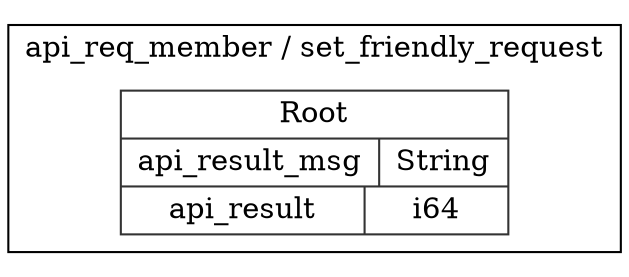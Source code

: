 digraph {
  rankdir=LR;
  subgraph cluster_0 {
    label="api_req_member / set_friendly_request";
    node [style="filled", color=white, style="solid", color=gray20];
    api_req_member__set_friendly_request__Root [label="<Root> Root  | { api_result_msg | <api_result_msg> String } | { api_result | <api_result> i64 }", shape=record];
  }
}
